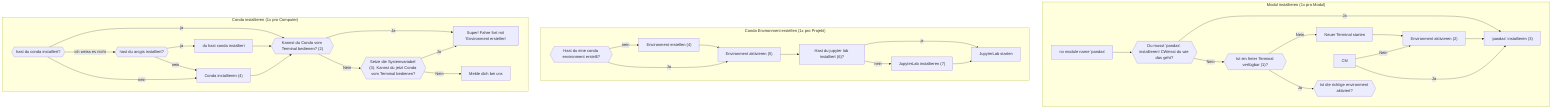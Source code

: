 graph TB
    subgraph c ["Modul installieren (1x pro Modul)"]
    CA[no module name 'pandas']
    CA --> CB{{"Du musst 'pandas' installieren! CWeisst du wie das geht?"}}
    CB -->|Ja| CZ
    CB -->|Nein| CF{{"Ist ein freier Terminal verfügbar (1)?"}}
    CF --> |Nein| CK[Neuer Terminal starten]
    CF --> |Ja|M{{Ist die richtige environment aktiviert?}}
    CK --> CT
    CM -->|Nein| CT["Environment aktivieren (2)"]
    CM --> |Ja| CZ["'pandas' installieren (3)"]
    CT --> CZ
    end
    subgraph a["Conda Environment erstellen (1x pro Projekt)"]
    AH{{Hast du eine conda environment erstellt?}}
    AH --nein--> AI["Environment erstellen (4)"]
    AI --> AJ["Environment aktivieren (5)"]
    AH --Ja--> AJ
    AJ --> AK["Hast du jupyter lab installiert (6)?"]
    AK --ja--> AL[JupyterLab starten]
    AK --nein--> AM["JupyterLab installieren (7)"]
    AM --> AL
    end

    subgraph b["Conda installieren (1x pro Computer)"]
    BB{{hast du conda installiert?}}
    BB --ich weiss es nicht --> BC{{hast du arcgis installiert?}}
    BC --ja--> BD[du hast conda installiert]
    BC --nein--> BG["Conda installieren (4)"]
    BB --ja --> BE
    BB -- nein--> BG
    BD --> BE{{"Kannst du Conda vom Terminal bedienen? (2)"}}
    BG --> BE
    BE -->|Nein| BF{{"Setze die Systemvariabel (3). Kannst du jetzt Conda vom Terminal bedienen?"}}
    BE --Ja--> BH["Super! Fahre fort mit 'Environment erstellen'"]
    BF --Ja--> BH
    BF --Nein--> BJ[Melde dich bei uns]
    end